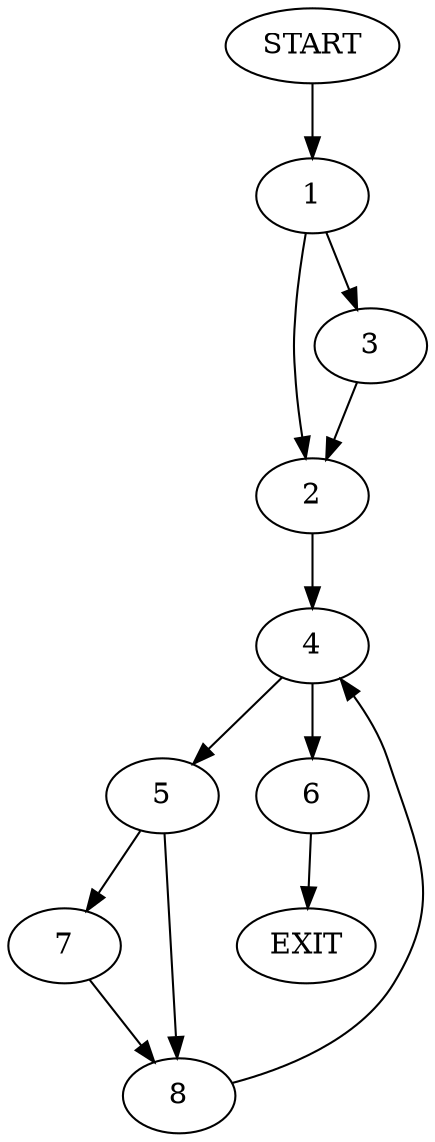 digraph {
0 [label="START"];
1;
2;
3;
4;
5;
6;
7;
8;
9 [label="EXIT"];
0 -> 1;
1 -> 2;
1 -> 3;
3 -> 2;
2 -> 4;
4 -> 5;
4 -> 6;
5 -> 7;
5 -> 8;
6 -> 9;
7 -> 8;
8 -> 4;
}